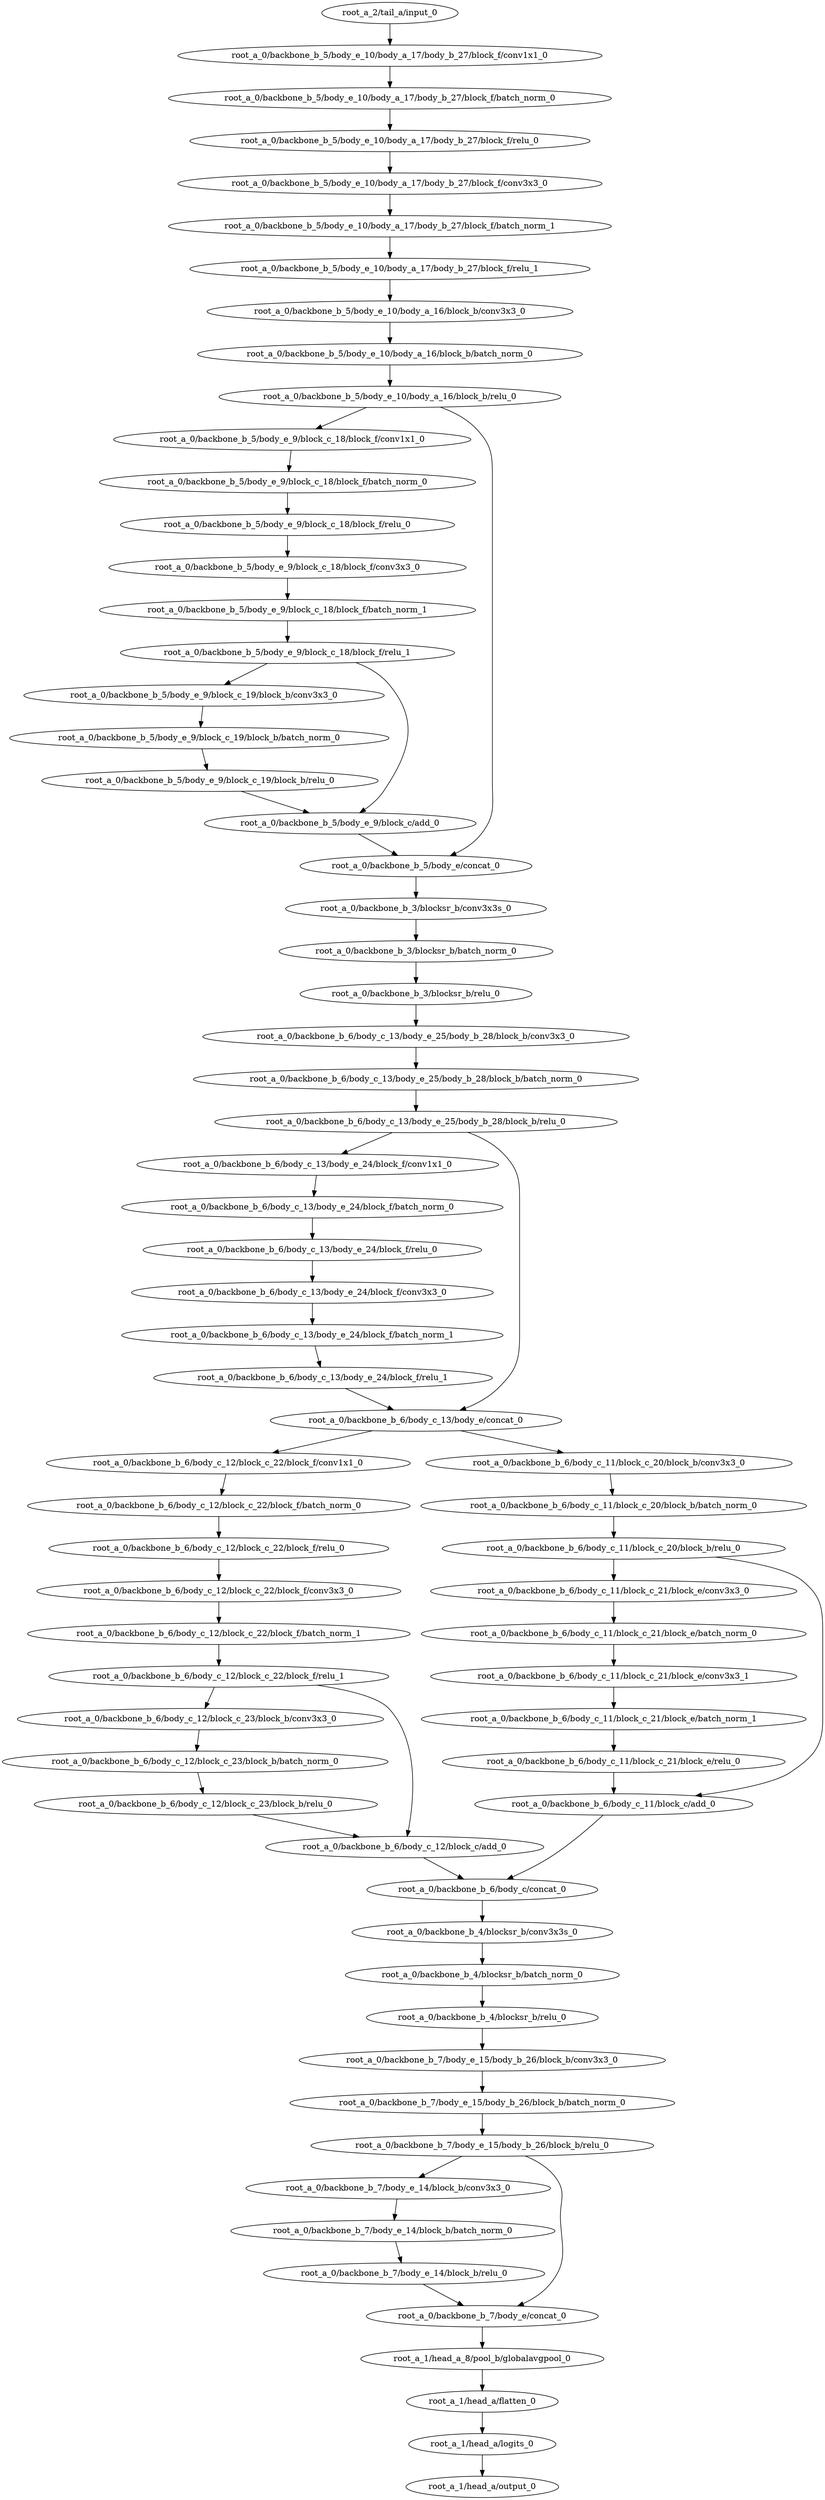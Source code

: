 digraph root_a {
	"root_a_2/tail_a/input_0"
	"root_a_0/backbone_b_5/body_e_10/body_a_17/body_b_27/block_f/conv1x1_0"
	"root_a_0/backbone_b_5/body_e_10/body_a_17/body_b_27/block_f/batch_norm_0"
	"root_a_0/backbone_b_5/body_e_10/body_a_17/body_b_27/block_f/relu_0"
	"root_a_0/backbone_b_5/body_e_10/body_a_17/body_b_27/block_f/conv3x3_0"
	"root_a_0/backbone_b_5/body_e_10/body_a_17/body_b_27/block_f/batch_norm_1"
	"root_a_0/backbone_b_5/body_e_10/body_a_17/body_b_27/block_f/relu_1"
	"root_a_0/backbone_b_5/body_e_10/body_a_16/block_b/conv3x3_0"
	"root_a_0/backbone_b_5/body_e_10/body_a_16/block_b/batch_norm_0"
	"root_a_0/backbone_b_5/body_e_10/body_a_16/block_b/relu_0"
	"root_a_0/backbone_b_5/body_e_9/block_c_18/block_f/conv1x1_0"
	"root_a_0/backbone_b_5/body_e_9/block_c_18/block_f/batch_norm_0"
	"root_a_0/backbone_b_5/body_e_9/block_c_18/block_f/relu_0"
	"root_a_0/backbone_b_5/body_e_9/block_c_18/block_f/conv3x3_0"
	"root_a_0/backbone_b_5/body_e_9/block_c_18/block_f/batch_norm_1"
	"root_a_0/backbone_b_5/body_e_9/block_c_18/block_f/relu_1"
	"root_a_0/backbone_b_5/body_e_9/block_c_19/block_b/conv3x3_0"
	"root_a_0/backbone_b_5/body_e_9/block_c_19/block_b/batch_norm_0"
	"root_a_0/backbone_b_5/body_e_9/block_c_19/block_b/relu_0"
	"root_a_0/backbone_b_5/body_e_9/block_c/add_0"
	"root_a_0/backbone_b_5/body_e/concat_0"
	"root_a_0/backbone_b_3/blocksr_b/conv3x3s_0"
	"root_a_0/backbone_b_3/blocksr_b/batch_norm_0"
	"root_a_0/backbone_b_3/blocksr_b/relu_0"
	"root_a_0/backbone_b_6/body_c_13/body_e_25/body_b_28/block_b/conv3x3_0"
	"root_a_0/backbone_b_6/body_c_13/body_e_25/body_b_28/block_b/batch_norm_0"
	"root_a_0/backbone_b_6/body_c_13/body_e_25/body_b_28/block_b/relu_0"
	"root_a_0/backbone_b_6/body_c_13/body_e_24/block_f/conv1x1_0"
	"root_a_0/backbone_b_6/body_c_13/body_e_24/block_f/batch_norm_0"
	"root_a_0/backbone_b_6/body_c_13/body_e_24/block_f/relu_0"
	"root_a_0/backbone_b_6/body_c_13/body_e_24/block_f/conv3x3_0"
	"root_a_0/backbone_b_6/body_c_13/body_e_24/block_f/batch_norm_1"
	"root_a_0/backbone_b_6/body_c_13/body_e_24/block_f/relu_1"
	"root_a_0/backbone_b_6/body_c_13/body_e/concat_0"
	"root_a_0/backbone_b_6/body_c_12/block_c_22/block_f/conv1x1_0"
	"root_a_0/backbone_b_6/body_c_12/block_c_22/block_f/batch_norm_0"
	"root_a_0/backbone_b_6/body_c_12/block_c_22/block_f/relu_0"
	"root_a_0/backbone_b_6/body_c_12/block_c_22/block_f/conv3x3_0"
	"root_a_0/backbone_b_6/body_c_12/block_c_22/block_f/batch_norm_1"
	"root_a_0/backbone_b_6/body_c_12/block_c_22/block_f/relu_1"
	"root_a_0/backbone_b_6/body_c_12/block_c_23/block_b/conv3x3_0"
	"root_a_0/backbone_b_6/body_c_12/block_c_23/block_b/batch_norm_0"
	"root_a_0/backbone_b_6/body_c_12/block_c_23/block_b/relu_0"
	"root_a_0/backbone_b_6/body_c_12/block_c/add_0"
	"root_a_0/backbone_b_6/body_c_11/block_c_20/block_b/conv3x3_0"
	"root_a_0/backbone_b_6/body_c_11/block_c_20/block_b/batch_norm_0"
	"root_a_0/backbone_b_6/body_c_11/block_c_20/block_b/relu_0"
	"root_a_0/backbone_b_6/body_c_11/block_c_21/block_e/conv3x3_0"
	"root_a_0/backbone_b_6/body_c_11/block_c_21/block_e/batch_norm_0"
	"root_a_0/backbone_b_6/body_c_11/block_c_21/block_e/conv3x3_1"
	"root_a_0/backbone_b_6/body_c_11/block_c_21/block_e/batch_norm_1"
	"root_a_0/backbone_b_6/body_c_11/block_c_21/block_e/relu_0"
	"root_a_0/backbone_b_6/body_c_11/block_c/add_0"
	"root_a_0/backbone_b_6/body_c/concat_0"
	"root_a_0/backbone_b_4/blocksr_b/conv3x3s_0"
	"root_a_0/backbone_b_4/blocksr_b/batch_norm_0"
	"root_a_0/backbone_b_4/blocksr_b/relu_0"
	"root_a_0/backbone_b_7/body_e_15/body_b_26/block_b/conv3x3_0"
	"root_a_0/backbone_b_7/body_e_15/body_b_26/block_b/batch_norm_0"
	"root_a_0/backbone_b_7/body_e_15/body_b_26/block_b/relu_0"
	"root_a_0/backbone_b_7/body_e_14/block_b/conv3x3_0"
	"root_a_0/backbone_b_7/body_e_14/block_b/batch_norm_0"
	"root_a_0/backbone_b_7/body_e_14/block_b/relu_0"
	"root_a_0/backbone_b_7/body_e/concat_0"
	"root_a_1/head_a_8/pool_b/globalavgpool_0"
	"root_a_1/head_a/flatten_0"
	"root_a_1/head_a/logits_0"
	"root_a_1/head_a/output_0"

	"root_a_2/tail_a/input_0" -> "root_a_0/backbone_b_5/body_e_10/body_a_17/body_b_27/block_f/conv1x1_0"
	"root_a_0/backbone_b_5/body_e_10/body_a_17/body_b_27/block_f/conv1x1_0" -> "root_a_0/backbone_b_5/body_e_10/body_a_17/body_b_27/block_f/batch_norm_0"
	"root_a_0/backbone_b_5/body_e_10/body_a_17/body_b_27/block_f/batch_norm_0" -> "root_a_0/backbone_b_5/body_e_10/body_a_17/body_b_27/block_f/relu_0"
	"root_a_0/backbone_b_5/body_e_10/body_a_17/body_b_27/block_f/relu_0" -> "root_a_0/backbone_b_5/body_e_10/body_a_17/body_b_27/block_f/conv3x3_0"
	"root_a_0/backbone_b_5/body_e_10/body_a_17/body_b_27/block_f/conv3x3_0" -> "root_a_0/backbone_b_5/body_e_10/body_a_17/body_b_27/block_f/batch_norm_1"
	"root_a_0/backbone_b_5/body_e_10/body_a_17/body_b_27/block_f/batch_norm_1" -> "root_a_0/backbone_b_5/body_e_10/body_a_17/body_b_27/block_f/relu_1"
	"root_a_0/backbone_b_5/body_e_10/body_a_17/body_b_27/block_f/relu_1" -> "root_a_0/backbone_b_5/body_e_10/body_a_16/block_b/conv3x3_0"
	"root_a_0/backbone_b_5/body_e_10/body_a_16/block_b/conv3x3_0" -> "root_a_0/backbone_b_5/body_e_10/body_a_16/block_b/batch_norm_0"
	"root_a_0/backbone_b_5/body_e_10/body_a_16/block_b/batch_norm_0" -> "root_a_0/backbone_b_5/body_e_10/body_a_16/block_b/relu_0"
	"root_a_0/backbone_b_5/body_e_10/body_a_16/block_b/relu_0" -> "root_a_0/backbone_b_5/body_e_9/block_c_18/block_f/conv1x1_0"
	"root_a_0/backbone_b_5/body_e_9/block_c_18/block_f/conv1x1_0" -> "root_a_0/backbone_b_5/body_e_9/block_c_18/block_f/batch_norm_0"
	"root_a_0/backbone_b_5/body_e_9/block_c_18/block_f/batch_norm_0" -> "root_a_0/backbone_b_5/body_e_9/block_c_18/block_f/relu_0"
	"root_a_0/backbone_b_5/body_e_9/block_c_18/block_f/relu_0" -> "root_a_0/backbone_b_5/body_e_9/block_c_18/block_f/conv3x3_0"
	"root_a_0/backbone_b_5/body_e_9/block_c_18/block_f/conv3x3_0" -> "root_a_0/backbone_b_5/body_e_9/block_c_18/block_f/batch_norm_1"
	"root_a_0/backbone_b_5/body_e_9/block_c_18/block_f/batch_norm_1" -> "root_a_0/backbone_b_5/body_e_9/block_c_18/block_f/relu_1"
	"root_a_0/backbone_b_5/body_e_9/block_c_18/block_f/relu_1" -> "root_a_0/backbone_b_5/body_e_9/block_c_19/block_b/conv3x3_0"
	"root_a_0/backbone_b_5/body_e_9/block_c_19/block_b/conv3x3_0" -> "root_a_0/backbone_b_5/body_e_9/block_c_19/block_b/batch_norm_0"
	"root_a_0/backbone_b_5/body_e_9/block_c_19/block_b/batch_norm_0" -> "root_a_0/backbone_b_5/body_e_9/block_c_19/block_b/relu_0"
	"root_a_0/backbone_b_5/body_e_9/block_c_18/block_f/relu_1" -> "root_a_0/backbone_b_5/body_e_9/block_c/add_0"
	"root_a_0/backbone_b_5/body_e_9/block_c_19/block_b/relu_0" -> "root_a_0/backbone_b_5/body_e_9/block_c/add_0"
	"root_a_0/backbone_b_5/body_e_9/block_c/add_0" -> "root_a_0/backbone_b_5/body_e/concat_0"
	"root_a_0/backbone_b_5/body_e_10/body_a_16/block_b/relu_0" -> "root_a_0/backbone_b_5/body_e/concat_0"
	"root_a_0/backbone_b_5/body_e/concat_0" -> "root_a_0/backbone_b_3/blocksr_b/conv3x3s_0"
	"root_a_0/backbone_b_3/blocksr_b/conv3x3s_0" -> "root_a_0/backbone_b_3/blocksr_b/batch_norm_0"
	"root_a_0/backbone_b_3/blocksr_b/batch_norm_0" -> "root_a_0/backbone_b_3/blocksr_b/relu_0"
	"root_a_0/backbone_b_3/blocksr_b/relu_0" -> "root_a_0/backbone_b_6/body_c_13/body_e_25/body_b_28/block_b/conv3x3_0"
	"root_a_0/backbone_b_6/body_c_13/body_e_25/body_b_28/block_b/conv3x3_0" -> "root_a_0/backbone_b_6/body_c_13/body_e_25/body_b_28/block_b/batch_norm_0"
	"root_a_0/backbone_b_6/body_c_13/body_e_25/body_b_28/block_b/batch_norm_0" -> "root_a_0/backbone_b_6/body_c_13/body_e_25/body_b_28/block_b/relu_0"
	"root_a_0/backbone_b_6/body_c_13/body_e_25/body_b_28/block_b/relu_0" -> "root_a_0/backbone_b_6/body_c_13/body_e_24/block_f/conv1x1_0"
	"root_a_0/backbone_b_6/body_c_13/body_e_24/block_f/conv1x1_0" -> "root_a_0/backbone_b_6/body_c_13/body_e_24/block_f/batch_norm_0"
	"root_a_0/backbone_b_6/body_c_13/body_e_24/block_f/batch_norm_0" -> "root_a_0/backbone_b_6/body_c_13/body_e_24/block_f/relu_0"
	"root_a_0/backbone_b_6/body_c_13/body_e_24/block_f/relu_0" -> "root_a_0/backbone_b_6/body_c_13/body_e_24/block_f/conv3x3_0"
	"root_a_0/backbone_b_6/body_c_13/body_e_24/block_f/conv3x3_0" -> "root_a_0/backbone_b_6/body_c_13/body_e_24/block_f/batch_norm_1"
	"root_a_0/backbone_b_6/body_c_13/body_e_24/block_f/batch_norm_1" -> "root_a_0/backbone_b_6/body_c_13/body_e_24/block_f/relu_1"
	"root_a_0/backbone_b_6/body_c_13/body_e_25/body_b_28/block_b/relu_0" -> "root_a_0/backbone_b_6/body_c_13/body_e/concat_0"
	"root_a_0/backbone_b_6/body_c_13/body_e_24/block_f/relu_1" -> "root_a_0/backbone_b_6/body_c_13/body_e/concat_0"
	"root_a_0/backbone_b_6/body_c_13/body_e/concat_0" -> "root_a_0/backbone_b_6/body_c_12/block_c_22/block_f/conv1x1_0"
	"root_a_0/backbone_b_6/body_c_12/block_c_22/block_f/conv1x1_0" -> "root_a_0/backbone_b_6/body_c_12/block_c_22/block_f/batch_norm_0"
	"root_a_0/backbone_b_6/body_c_12/block_c_22/block_f/batch_norm_0" -> "root_a_0/backbone_b_6/body_c_12/block_c_22/block_f/relu_0"
	"root_a_0/backbone_b_6/body_c_12/block_c_22/block_f/relu_0" -> "root_a_0/backbone_b_6/body_c_12/block_c_22/block_f/conv3x3_0"
	"root_a_0/backbone_b_6/body_c_12/block_c_22/block_f/conv3x3_0" -> "root_a_0/backbone_b_6/body_c_12/block_c_22/block_f/batch_norm_1"
	"root_a_0/backbone_b_6/body_c_12/block_c_22/block_f/batch_norm_1" -> "root_a_0/backbone_b_6/body_c_12/block_c_22/block_f/relu_1"
	"root_a_0/backbone_b_6/body_c_12/block_c_22/block_f/relu_1" -> "root_a_0/backbone_b_6/body_c_12/block_c_23/block_b/conv3x3_0"
	"root_a_0/backbone_b_6/body_c_12/block_c_23/block_b/conv3x3_0" -> "root_a_0/backbone_b_6/body_c_12/block_c_23/block_b/batch_norm_0"
	"root_a_0/backbone_b_6/body_c_12/block_c_23/block_b/batch_norm_0" -> "root_a_0/backbone_b_6/body_c_12/block_c_23/block_b/relu_0"
	"root_a_0/backbone_b_6/body_c_12/block_c_23/block_b/relu_0" -> "root_a_0/backbone_b_6/body_c_12/block_c/add_0"
	"root_a_0/backbone_b_6/body_c_12/block_c_22/block_f/relu_1" -> "root_a_0/backbone_b_6/body_c_12/block_c/add_0"
	"root_a_0/backbone_b_6/body_c_13/body_e/concat_0" -> "root_a_0/backbone_b_6/body_c_11/block_c_20/block_b/conv3x3_0"
	"root_a_0/backbone_b_6/body_c_11/block_c_20/block_b/conv3x3_0" -> "root_a_0/backbone_b_6/body_c_11/block_c_20/block_b/batch_norm_0"
	"root_a_0/backbone_b_6/body_c_11/block_c_20/block_b/batch_norm_0" -> "root_a_0/backbone_b_6/body_c_11/block_c_20/block_b/relu_0"
	"root_a_0/backbone_b_6/body_c_11/block_c_20/block_b/relu_0" -> "root_a_0/backbone_b_6/body_c_11/block_c_21/block_e/conv3x3_0"
	"root_a_0/backbone_b_6/body_c_11/block_c_21/block_e/conv3x3_0" -> "root_a_0/backbone_b_6/body_c_11/block_c_21/block_e/batch_norm_0"
	"root_a_0/backbone_b_6/body_c_11/block_c_21/block_e/batch_norm_0" -> "root_a_0/backbone_b_6/body_c_11/block_c_21/block_e/conv3x3_1"
	"root_a_0/backbone_b_6/body_c_11/block_c_21/block_e/conv3x3_1" -> "root_a_0/backbone_b_6/body_c_11/block_c_21/block_e/batch_norm_1"
	"root_a_0/backbone_b_6/body_c_11/block_c_21/block_e/batch_norm_1" -> "root_a_0/backbone_b_6/body_c_11/block_c_21/block_e/relu_0"
	"root_a_0/backbone_b_6/body_c_11/block_c_20/block_b/relu_0" -> "root_a_0/backbone_b_6/body_c_11/block_c/add_0"
	"root_a_0/backbone_b_6/body_c_11/block_c_21/block_e/relu_0" -> "root_a_0/backbone_b_6/body_c_11/block_c/add_0"
	"root_a_0/backbone_b_6/body_c_12/block_c/add_0" -> "root_a_0/backbone_b_6/body_c/concat_0"
	"root_a_0/backbone_b_6/body_c_11/block_c/add_0" -> "root_a_0/backbone_b_6/body_c/concat_0"
	"root_a_0/backbone_b_6/body_c/concat_0" -> "root_a_0/backbone_b_4/blocksr_b/conv3x3s_0"
	"root_a_0/backbone_b_4/blocksr_b/conv3x3s_0" -> "root_a_0/backbone_b_4/blocksr_b/batch_norm_0"
	"root_a_0/backbone_b_4/blocksr_b/batch_norm_0" -> "root_a_0/backbone_b_4/blocksr_b/relu_0"
	"root_a_0/backbone_b_4/blocksr_b/relu_0" -> "root_a_0/backbone_b_7/body_e_15/body_b_26/block_b/conv3x3_0"
	"root_a_0/backbone_b_7/body_e_15/body_b_26/block_b/conv3x3_0" -> "root_a_0/backbone_b_7/body_e_15/body_b_26/block_b/batch_norm_0"
	"root_a_0/backbone_b_7/body_e_15/body_b_26/block_b/batch_norm_0" -> "root_a_0/backbone_b_7/body_e_15/body_b_26/block_b/relu_0"
	"root_a_0/backbone_b_7/body_e_15/body_b_26/block_b/relu_0" -> "root_a_0/backbone_b_7/body_e_14/block_b/conv3x3_0"
	"root_a_0/backbone_b_7/body_e_14/block_b/conv3x3_0" -> "root_a_0/backbone_b_7/body_e_14/block_b/batch_norm_0"
	"root_a_0/backbone_b_7/body_e_14/block_b/batch_norm_0" -> "root_a_0/backbone_b_7/body_e_14/block_b/relu_0"
	"root_a_0/backbone_b_7/body_e_14/block_b/relu_0" -> "root_a_0/backbone_b_7/body_e/concat_0"
	"root_a_0/backbone_b_7/body_e_15/body_b_26/block_b/relu_0" -> "root_a_0/backbone_b_7/body_e/concat_0"
	"root_a_0/backbone_b_7/body_e/concat_0" -> "root_a_1/head_a_8/pool_b/globalavgpool_0"
	"root_a_1/head_a_8/pool_b/globalavgpool_0" -> "root_a_1/head_a/flatten_0"
	"root_a_1/head_a/flatten_0" -> "root_a_1/head_a/logits_0"
	"root_a_1/head_a/logits_0" -> "root_a_1/head_a/output_0"

}
